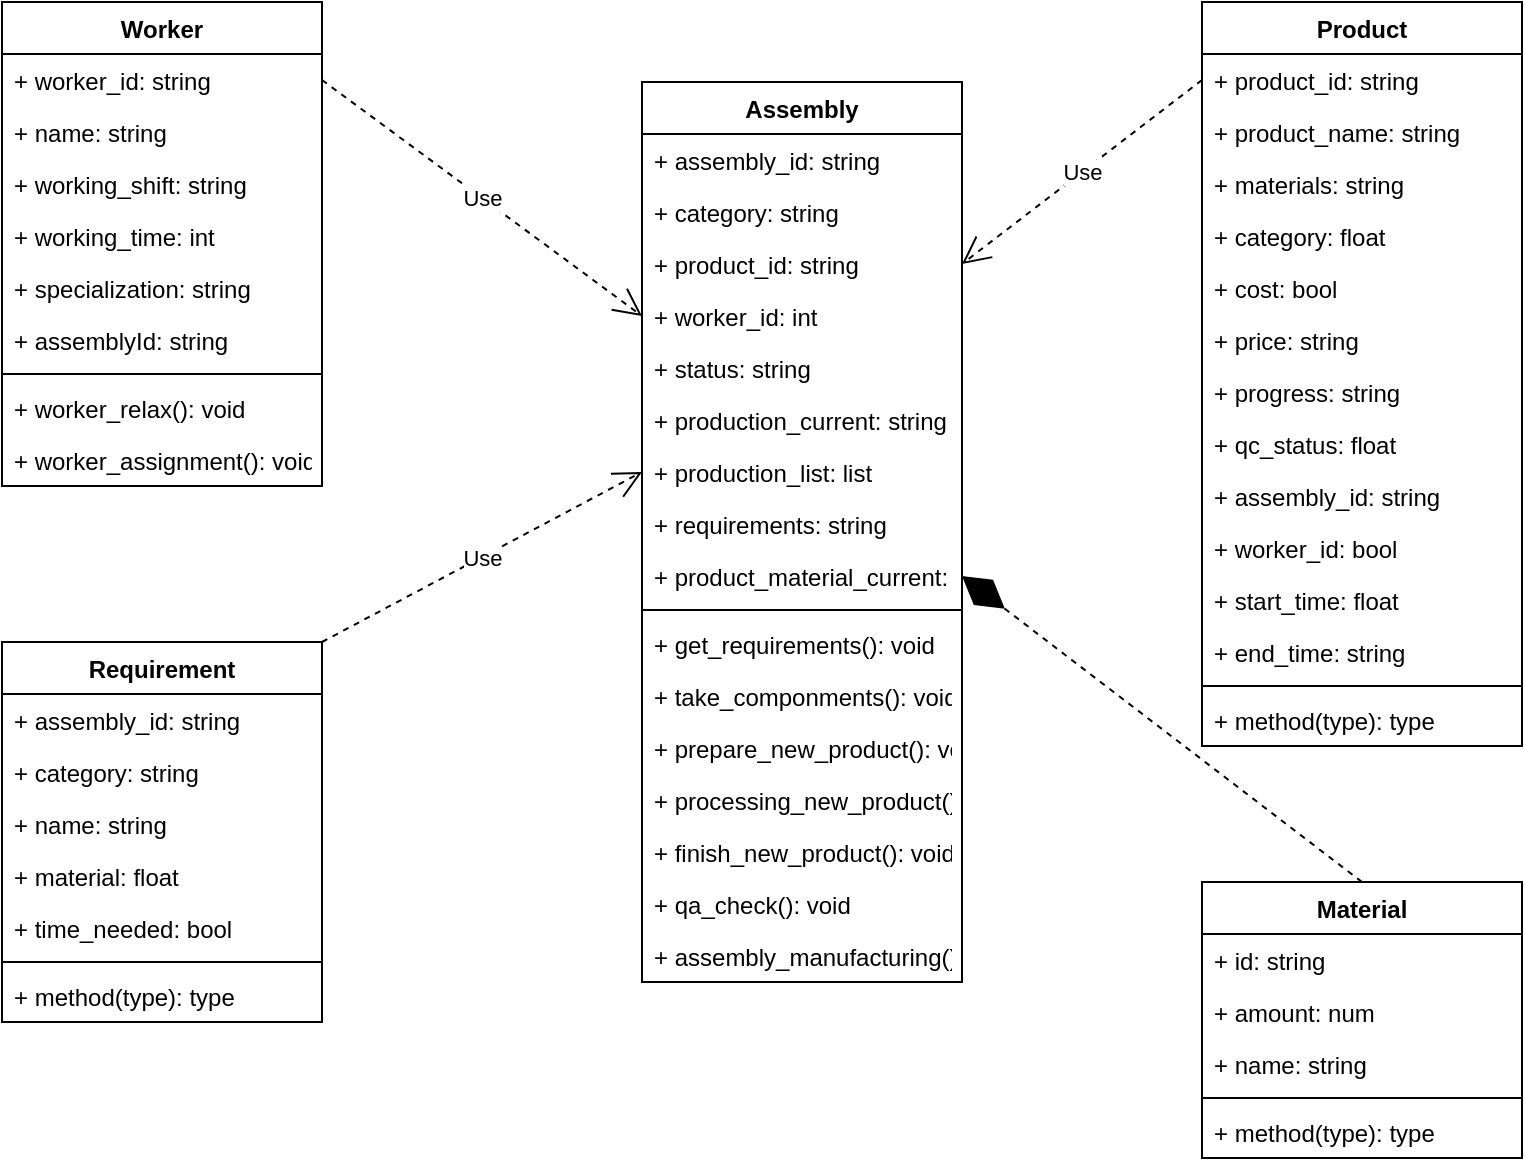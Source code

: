 <mxfile version="20.3.0" type="device"><diagram id="C5RBs43oDa-KdzZeNtuy" name="Page-1"><mxGraphModel dx="1375" dy="794" grid="1" gridSize="10" guides="1" tooltips="1" connect="1" arrows="1" fold="1" page="1" pageScale="1" pageWidth="827" pageHeight="1169" math="0" shadow="0"><root><mxCell id="WIyWlLk6GJQsqaUBKTNV-0"/><mxCell id="WIyWlLk6GJQsqaUBKTNV-1" parent="WIyWlLk6GJQsqaUBKTNV-0"/><mxCell id="nIJU3zGpwZqHb64WzSxQ-1" value="Worker" style="swimlane;fontStyle=1;align=center;verticalAlign=top;childLayout=stackLayout;horizontal=1;startSize=26;horizontalStack=0;resizeParent=1;resizeParentMax=0;resizeLast=0;collapsible=1;marginBottom=0;" parent="WIyWlLk6GJQsqaUBKTNV-1" vertex="1"><mxGeometry x="120" y="120" width="160" height="242" as="geometry"/></mxCell><mxCell id="nIJU3zGpwZqHb64WzSxQ-2" value="+ worker_id: string" style="text;strokeColor=none;fillColor=none;align=left;verticalAlign=top;spacingLeft=4;spacingRight=4;overflow=hidden;rotatable=0;points=[[0,0.5],[1,0.5]];portConstraint=eastwest;" parent="nIJU3zGpwZqHb64WzSxQ-1" vertex="1"><mxGeometry y="26" width="160" height="26" as="geometry"/></mxCell><mxCell id="nIJU3zGpwZqHb64WzSxQ-36" value="+ name: string" style="text;strokeColor=none;fillColor=none;align=left;verticalAlign=top;spacingLeft=4;spacingRight=4;overflow=hidden;rotatable=0;points=[[0,0.5],[1,0.5]];portConstraint=eastwest;" parent="nIJU3zGpwZqHb64WzSxQ-1" vertex="1"><mxGeometry y="52" width="160" height="26" as="geometry"/></mxCell><mxCell id="Q_f0M6lgyTp9vxKiTpg8-0" value="+ working_shift: string&#10;" style="text;strokeColor=none;fillColor=none;align=left;verticalAlign=top;spacingLeft=4;spacingRight=4;overflow=hidden;rotatable=0;points=[[0,0.5],[1,0.5]];portConstraint=eastwest;" vertex="1" parent="nIJU3zGpwZqHb64WzSxQ-1"><mxGeometry y="78" width="160" height="26" as="geometry"/></mxCell><mxCell id="Q_f0M6lgyTp9vxKiTpg8-9" value="+ working_time: int&#10;" style="text;strokeColor=none;fillColor=none;align=left;verticalAlign=top;spacingLeft=4;spacingRight=4;overflow=hidden;rotatable=0;points=[[0,0.5],[1,0.5]];portConstraint=eastwest;" vertex="1" parent="nIJU3zGpwZqHb64WzSxQ-1"><mxGeometry y="104" width="160" height="26" as="geometry"/></mxCell><mxCell id="Q_f0M6lgyTp9vxKiTpg8-10" value="+ specialization: string&#10;" style="text;strokeColor=none;fillColor=none;align=left;verticalAlign=top;spacingLeft=4;spacingRight=4;overflow=hidden;rotatable=0;points=[[0,0.5],[1,0.5]];portConstraint=eastwest;" vertex="1" parent="nIJU3zGpwZqHb64WzSxQ-1"><mxGeometry y="130" width="160" height="26" as="geometry"/></mxCell><mxCell id="nIJU3zGpwZqHb64WzSxQ-37" value="+ assemblyId: string&#10;" style="text;strokeColor=none;fillColor=none;align=left;verticalAlign=top;spacingLeft=4;spacingRight=4;overflow=hidden;rotatable=0;points=[[0,0.5],[1,0.5]];portConstraint=eastwest;" parent="nIJU3zGpwZqHb64WzSxQ-1" vertex="1"><mxGeometry y="156" width="160" height="26" as="geometry"/></mxCell><mxCell id="nIJU3zGpwZqHb64WzSxQ-3" value="" style="line;strokeWidth=1;fillColor=none;align=left;verticalAlign=middle;spacingTop=-1;spacingLeft=3;spacingRight=3;rotatable=0;labelPosition=right;points=[];portConstraint=eastwest;strokeColor=inherit;" parent="nIJU3zGpwZqHb64WzSxQ-1" vertex="1"><mxGeometry y="182" width="160" height="8" as="geometry"/></mxCell><mxCell id="nIJU3zGpwZqHb64WzSxQ-4" value="+ worker_relax(): void" style="text;strokeColor=none;fillColor=none;align=left;verticalAlign=top;spacingLeft=4;spacingRight=4;overflow=hidden;rotatable=0;points=[[0,0.5],[1,0.5]];portConstraint=eastwest;" parent="nIJU3zGpwZqHb64WzSxQ-1" vertex="1"><mxGeometry y="190" width="160" height="26" as="geometry"/></mxCell><mxCell id="nIJU3zGpwZqHb64WzSxQ-38" value="+ worker_assignment(): void" style="text;strokeColor=none;fillColor=none;align=left;verticalAlign=top;spacingLeft=4;spacingRight=4;overflow=hidden;rotatable=0;points=[[0,0.5],[1,0.5]];portConstraint=eastwest;" parent="nIJU3zGpwZqHb64WzSxQ-1" vertex="1"><mxGeometry y="216" width="160" height="26" as="geometry"/></mxCell><mxCell id="nIJU3zGpwZqHb64WzSxQ-17" value="Product" style="swimlane;fontStyle=1;align=center;verticalAlign=top;childLayout=stackLayout;horizontal=1;startSize=26;horizontalStack=0;resizeParent=1;resizeParentMax=0;resizeLast=0;collapsible=1;marginBottom=0;" parent="WIyWlLk6GJQsqaUBKTNV-1" vertex="1"><mxGeometry x="720" y="120" width="160" height="372" as="geometry"><mxRectangle x="1280" y="120" width="90" height="30" as="alternateBounds"/></mxGeometry></mxCell><mxCell id="nIJU3zGpwZqHb64WzSxQ-18" value="+ product_id: string" style="text;strokeColor=none;fillColor=none;align=left;verticalAlign=top;spacingLeft=4;spacingRight=4;overflow=hidden;rotatable=0;points=[[0,0.5],[1,0.5]];portConstraint=eastwest;" parent="nIJU3zGpwZqHb64WzSxQ-17" vertex="1"><mxGeometry y="26" width="160" height="26" as="geometry"/></mxCell><mxCell id="nIJU3zGpwZqHb64WzSxQ-29" value="+ product_name: string" style="text;strokeColor=none;fillColor=none;align=left;verticalAlign=top;spacingLeft=4;spacingRight=4;overflow=hidden;rotatable=0;points=[[0,0.5],[1,0.5]];portConstraint=eastwest;" parent="nIJU3zGpwZqHb64WzSxQ-17" vertex="1"><mxGeometry y="52" width="160" height="26" as="geometry"/></mxCell><mxCell id="nIJU3zGpwZqHb64WzSxQ-30" value="+ materials: string" style="text;strokeColor=none;fillColor=none;align=left;verticalAlign=top;spacingLeft=4;spacingRight=4;overflow=hidden;rotatable=0;points=[[0,0.5],[1,0.5]];portConstraint=eastwest;" parent="nIJU3zGpwZqHb64WzSxQ-17" vertex="1"><mxGeometry y="78" width="160" height="26" as="geometry"/></mxCell><mxCell id="nIJU3zGpwZqHb64WzSxQ-31" value="+ category: float" style="text;strokeColor=none;fillColor=none;align=left;verticalAlign=top;spacingLeft=4;spacingRight=4;overflow=hidden;rotatable=0;points=[[0,0.5],[1,0.5]];portConstraint=eastwest;" parent="nIJU3zGpwZqHb64WzSxQ-17" vertex="1"><mxGeometry y="104" width="160" height="26" as="geometry"/></mxCell><mxCell id="nIJU3zGpwZqHb64WzSxQ-32" value="+ cost: bool" style="text;strokeColor=none;fillColor=none;align=left;verticalAlign=top;spacingLeft=4;spacingRight=4;overflow=hidden;rotatable=0;points=[[0,0.5],[1,0.5]];portConstraint=eastwest;" parent="nIJU3zGpwZqHb64WzSxQ-17" vertex="1"><mxGeometry y="130" width="160" height="26" as="geometry"/></mxCell><mxCell id="Q_f0M6lgyTp9vxKiTpg8-41" value="+ price: string" style="text;strokeColor=none;fillColor=none;align=left;verticalAlign=top;spacingLeft=4;spacingRight=4;overflow=hidden;rotatable=0;points=[[0,0.5],[1,0.5]];portConstraint=eastwest;" vertex="1" parent="nIJU3zGpwZqHb64WzSxQ-17"><mxGeometry y="156" width="160" height="26" as="geometry"/></mxCell><mxCell id="Q_f0M6lgyTp9vxKiTpg8-42" value="+ progress: string" style="text;strokeColor=none;fillColor=none;align=left;verticalAlign=top;spacingLeft=4;spacingRight=4;overflow=hidden;rotatable=0;points=[[0,0.5],[1,0.5]];portConstraint=eastwest;" vertex="1" parent="nIJU3zGpwZqHb64WzSxQ-17"><mxGeometry y="182" width="160" height="26" as="geometry"/></mxCell><mxCell id="Q_f0M6lgyTp9vxKiTpg8-43" value="+ qc_status: float" style="text;strokeColor=none;fillColor=none;align=left;verticalAlign=top;spacingLeft=4;spacingRight=4;overflow=hidden;rotatable=0;points=[[0,0.5],[1,0.5]];portConstraint=eastwest;" vertex="1" parent="nIJU3zGpwZqHb64WzSxQ-17"><mxGeometry y="208" width="160" height="26" as="geometry"/></mxCell><mxCell id="Q_f0M6lgyTp9vxKiTpg8-45" value="+ assembly_id: string" style="text;strokeColor=none;fillColor=none;align=left;verticalAlign=top;spacingLeft=4;spacingRight=4;overflow=hidden;rotatable=0;points=[[0,0.5],[1,0.5]];portConstraint=eastwest;" vertex="1" parent="nIJU3zGpwZqHb64WzSxQ-17"><mxGeometry y="234" width="160" height="26" as="geometry"/></mxCell><mxCell id="Q_f0M6lgyTp9vxKiTpg8-48" value="+ worker_id: bool" style="text;strokeColor=none;fillColor=none;align=left;verticalAlign=top;spacingLeft=4;spacingRight=4;overflow=hidden;rotatable=0;points=[[0,0.5],[1,0.5]];portConstraint=eastwest;" vertex="1" parent="nIJU3zGpwZqHb64WzSxQ-17"><mxGeometry y="260" width="160" height="26" as="geometry"/></mxCell><mxCell id="Q_f0M6lgyTp9vxKiTpg8-47" value="+ start_time: float" style="text;strokeColor=none;fillColor=none;align=left;verticalAlign=top;spacingLeft=4;spacingRight=4;overflow=hidden;rotatable=0;points=[[0,0.5],[1,0.5]];portConstraint=eastwest;" vertex="1" parent="nIJU3zGpwZqHb64WzSxQ-17"><mxGeometry y="286" width="160" height="26" as="geometry"/></mxCell><mxCell id="Q_f0M6lgyTp9vxKiTpg8-46" value="+ end_time: string" style="text;strokeColor=none;fillColor=none;align=left;verticalAlign=top;spacingLeft=4;spacingRight=4;overflow=hidden;rotatable=0;points=[[0,0.5],[1,0.5]];portConstraint=eastwest;" vertex="1" parent="nIJU3zGpwZqHb64WzSxQ-17"><mxGeometry y="312" width="160" height="26" as="geometry"/></mxCell><mxCell id="nIJU3zGpwZqHb64WzSxQ-19" value="" style="line;strokeWidth=1;fillColor=none;align=left;verticalAlign=middle;spacingTop=-1;spacingLeft=3;spacingRight=3;rotatable=0;labelPosition=right;points=[];portConstraint=eastwest;strokeColor=inherit;" parent="nIJU3zGpwZqHb64WzSxQ-17" vertex="1"><mxGeometry y="338" width="160" height="8" as="geometry"/></mxCell><mxCell id="nIJU3zGpwZqHb64WzSxQ-28" value="+ method(type): type" style="text;strokeColor=none;fillColor=none;align=left;verticalAlign=top;spacingLeft=4;spacingRight=4;overflow=hidden;rotatable=0;points=[[0,0.5],[1,0.5]];portConstraint=eastwest;" parent="nIJU3zGpwZqHb64WzSxQ-17" vertex="1"><mxGeometry y="346" width="160" height="26" as="geometry"/></mxCell><mxCell id="nIJU3zGpwZqHb64WzSxQ-35" value="Use" style="endArrow=open;endSize=12;dashed=1;html=1;rounded=0;entryX=1;entryY=0.5;entryDx=0;entryDy=0;exitX=0;exitY=0.5;exitDx=0;exitDy=0;" parent="WIyWlLk6GJQsqaUBKTNV-1" source="nIJU3zGpwZqHb64WzSxQ-18" target="Q_f0M6lgyTp9vxKiTpg8-14" edge="1"><mxGeometry width="160" relative="1" as="geometry"><mxPoint x="580" y="330" as="sourcePoint"/><mxPoint x="600" y="159" as="targetPoint"/></mxGeometry></mxCell><mxCell id="nIJU3zGpwZqHb64WzSxQ-46" value="Material" style="swimlane;fontStyle=1;align=center;verticalAlign=top;childLayout=stackLayout;horizontal=1;startSize=26;horizontalStack=0;resizeParent=1;resizeParentMax=0;resizeLast=0;collapsible=1;marginBottom=0;" parent="WIyWlLk6GJQsqaUBKTNV-1" vertex="1"><mxGeometry x="720" y="560" width="160" height="138" as="geometry"/></mxCell><mxCell id="nIJU3zGpwZqHb64WzSxQ-47" value="+ id: string" style="text;strokeColor=none;fillColor=none;align=left;verticalAlign=top;spacingLeft=4;spacingRight=4;overflow=hidden;rotatable=0;points=[[0,0.5],[1,0.5]];portConstraint=eastwest;" parent="nIJU3zGpwZqHb64WzSxQ-46" vertex="1"><mxGeometry y="26" width="160" height="26" as="geometry"/></mxCell><mxCell id="nIJU3zGpwZqHb64WzSxQ-50" value="+ amount: num" style="text;strokeColor=none;fillColor=none;align=left;verticalAlign=top;spacingLeft=4;spacingRight=4;overflow=hidden;rotatable=0;points=[[0,0.5],[1,0.5]];portConstraint=eastwest;" parent="nIJU3zGpwZqHb64WzSxQ-46" vertex="1"><mxGeometry y="52" width="160" height="26" as="geometry"/></mxCell><mxCell id="nIJU3zGpwZqHb64WzSxQ-51" value="+ name: string" style="text;strokeColor=none;fillColor=none;align=left;verticalAlign=top;spacingLeft=4;spacingRight=4;overflow=hidden;rotatable=0;points=[[0,0.5],[1,0.5]];portConstraint=eastwest;" parent="nIJU3zGpwZqHb64WzSxQ-46" vertex="1"><mxGeometry y="78" width="160" height="26" as="geometry"/></mxCell><mxCell id="nIJU3zGpwZqHb64WzSxQ-48" value="" style="line;strokeWidth=1;fillColor=none;align=left;verticalAlign=middle;spacingTop=-1;spacingLeft=3;spacingRight=3;rotatable=0;labelPosition=right;points=[];portConstraint=eastwest;strokeColor=inherit;" parent="nIJU3zGpwZqHb64WzSxQ-46" vertex="1"><mxGeometry y="104" width="160" height="8" as="geometry"/></mxCell><mxCell id="nIJU3zGpwZqHb64WzSxQ-49" value="+ method(type): type" style="text;strokeColor=none;fillColor=none;align=left;verticalAlign=top;spacingLeft=4;spacingRight=4;overflow=hidden;rotatable=0;points=[[0,0.5],[1,0.5]];portConstraint=eastwest;" parent="nIJU3zGpwZqHb64WzSxQ-46" vertex="1"><mxGeometry y="112" width="160" height="26" as="geometry"/></mxCell><mxCell id="nIJU3zGpwZqHb64WzSxQ-52" value="" style="endArrow=diamondThin;endFill=1;endSize=24;html=1;rounded=0;dashed=1;exitX=0.5;exitY=0;exitDx=0;exitDy=0;entryX=1;entryY=0.5;entryDx=0;entryDy=0;" parent="WIyWlLk6GJQsqaUBKTNV-1" source="nIJU3zGpwZqHb64WzSxQ-46" target="Q_f0M6lgyTp9vxKiTpg8-23" edge="1"><mxGeometry width="160" relative="1" as="geometry"><mxPoint x="690" y="230" as="sourcePoint"/><mxPoint x="720" y="320" as="targetPoint"/></mxGeometry></mxCell><mxCell id="F164NOCwuuvy07duc5tb-0" value="Use" style="endArrow=open;endSize=12;dashed=1;html=1;rounded=0;entryX=0;entryY=0.5;entryDx=0;entryDy=0;exitX=1;exitY=0.5;exitDx=0;exitDy=0;" parent="WIyWlLk6GJQsqaUBKTNV-1" source="nIJU3zGpwZqHb64WzSxQ-2" target="Q_f0M6lgyTp9vxKiTpg8-15" edge="1"><mxGeometry width="160" relative="1" as="geometry"><mxPoint x="500" y="350" as="sourcePoint"/><mxPoint x="440" y="159" as="targetPoint"/></mxGeometry></mxCell><mxCell id="Q_f0M6lgyTp9vxKiTpg8-11" value="Assembly" style="swimlane;fontStyle=1;align=center;verticalAlign=top;childLayout=stackLayout;horizontal=1;startSize=26;horizontalStack=0;resizeParent=1;resizeParentMax=0;resizeLast=0;collapsible=1;marginBottom=0;" vertex="1" parent="WIyWlLk6GJQsqaUBKTNV-1"><mxGeometry x="440" y="160" width="160" height="450" as="geometry"/></mxCell><mxCell id="Q_f0M6lgyTp9vxKiTpg8-12" value="+ assembly_id: string" style="text;strokeColor=none;fillColor=none;align=left;verticalAlign=top;spacingLeft=4;spacingRight=4;overflow=hidden;rotatable=0;points=[[0,0.5],[1,0.5]];portConstraint=eastwest;" vertex="1" parent="Q_f0M6lgyTp9vxKiTpg8-11"><mxGeometry y="26" width="160" height="26" as="geometry"/></mxCell><mxCell id="Q_f0M6lgyTp9vxKiTpg8-13" value="+ category: string" style="text;strokeColor=none;fillColor=none;align=left;verticalAlign=top;spacingLeft=4;spacingRight=4;overflow=hidden;rotatable=0;points=[[0,0.5],[1,0.5]];portConstraint=eastwest;" vertex="1" parent="Q_f0M6lgyTp9vxKiTpg8-11"><mxGeometry y="52" width="160" height="26" as="geometry"/></mxCell><mxCell id="Q_f0M6lgyTp9vxKiTpg8-14" value="+ product_id: string&#10;" style="text;strokeColor=none;fillColor=none;align=left;verticalAlign=top;spacingLeft=4;spacingRight=4;overflow=hidden;rotatable=0;points=[[0,0.5],[1,0.5]];portConstraint=eastwest;" vertex="1" parent="Q_f0M6lgyTp9vxKiTpg8-11"><mxGeometry y="78" width="160" height="26" as="geometry"/></mxCell><mxCell id="Q_f0M6lgyTp9vxKiTpg8-15" value="+ worker_id: int&#10;" style="text;strokeColor=none;fillColor=none;align=left;verticalAlign=top;spacingLeft=4;spacingRight=4;overflow=hidden;rotatable=0;points=[[0,0.5],[1,0.5]];portConstraint=eastwest;" vertex="1" parent="Q_f0M6lgyTp9vxKiTpg8-11"><mxGeometry y="104" width="160" height="26" as="geometry"/></mxCell><mxCell id="Q_f0M6lgyTp9vxKiTpg8-16" value="+ status: string&#10;" style="text;strokeColor=none;fillColor=none;align=left;verticalAlign=top;spacingLeft=4;spacingRight=4;overflow=hidden;rotatable=0;points=[[0,0.5],[1,0.5]];portConstraint=eastwest;" vertex="1" parent="Q_f0M6lgyTp9vxKiTpg8-11"><mxGeometry y="130" width="160" height="26" as="geometry"/></mxCell><mxCell id="Q_f0M6lgyTp9vxKiTpg8-21" value="+ production_current: string&#10;" style="text;strokeColor=none;fillColor=none;align=left;verticalAlign=top;spacingLeft=4;spacingRight=4;overflow=hidden;rotatable=0;points=[[0,0.5],[1,0.5]];portConstraint=eastwest;" vertex="1" parent="Q_f0M6lgyTp9vxKiTpg8-11"><mxGeometry y="156" width="160" height="26" as="geometry"/></mxCell><mxCell id="Q_f0M6lgyTp9vxKiTpg8-22" value="+ production_list: list&#10;&#10;" style="text;strokeColor=none;fillColor=none;align=left;verticalAlign=top;spacingLeft=4;spacingRight=4;overflow=hidden;rotatable=0;points=[[0,0.5],[1,0.5]];portConstraint=eastwest;" vertex="1" parent="Q_f0M6lgyTp9vxKiTpg8-11"><mxGeometry y="182" width="160" height="26" as="geometry"/></mxCell><mxCell id="Q_f0M6lgyTp9vxKiTpg8-30" value="+ requirements: string&#10;" style="text;strokeColor=none;fillColor=none;align=left;verticalAlign=top;spacingLeft=4;spacingRight=4;overflow=hidden;rotatable=0;points=[[0,0.5],[1,0.5]];portConstraint=eastwest;" vertex="1" parent="Q_f0M6lgyTp9vxKiTpg8-11"><mxGeometry y="208" width="160" height="26" as="geometry"/></mxCell><mxCell id="Q_f0M6lgyTp9vxKiTpg8-23" value="+ product_material_current: string&#10;" style="text;strokeColor=none;fillColor=none;align=left;verticalAlign=top;spacingLeft=4;spacingRight=4;overflow=hidden;rotatable=0;points=[[0,0.5],[1,0.5]];portConstraint=eastwest;" vertex="1" parent="Q_f0M6lgyTp9vxKiTpg8-11"><mxGeometry y="234" width="160" height="26" as="geometry"/></mxCell><mxCell id="Q_f0M6lgyTp9vxKiTpg8-18" value="" style="line;strokeWidth=1;fillColor=none;align=left;verticalAlign=middle;spacingTop=-1;spacingLeft=3;spacingRight=3;rotatable=0;labelPosition=right;points=[];portConstraint=eastwest;strokeColor=inherit;" vertex="1" parent="Q_f0M6lgyTp9vxKiTpg8-11"><mxGeometry y="260" width="160" height="8" as="geometry"/></mxCell><mxCell id="Q_f0M6lgyTp9vxKiTpg8-19" value="+ get_requirements(): void" style="text;strokeColor=none;fillColor=none;align=left;verticalAlign=top;spacingLeft=4;spacingRight=4;overflow=hidden;rotatable=0;points=[[0,0.5],[1,0.5]];portConstraint=eastwest;" vertex="1" parent="Q_f0M6lgyTp9vxKiTpg8-11"><mxGeometry y="268" width="160" height="26" as="geometry"/></mxCell><mxCell id="Q_f0M6lgyTp9vxKiTpg8-20" value="+ take_componments(): void" style="text;strokeColor=none;fillColor=none;align=left;verticalAlign=top;spacingLeft=4;spacingRight=4;overflow=hidden;rotatable=0;points=[[0,0.5],[1,0.5]];portConstraint=eastwest;" vertex="1" parent="Q_f0M6lgyTp9vxKiTpg8-11"><mxGeometry y="294" width="160" height="26" as="geometry"/></mxCell><mxCell id="Q_f0M6lgyTp9vxKiTpg8-24" value="+ prepare_new_product(): void" style="text;strokeColor=none;fillColor=none;align=left;verticalAlign=top;spacingLeft=4;spacingRight=4;overflow=hidden;rotatable=0;points=[[0,0.5],[1,0.5]];portConstraint=eastwest;" vertex="1" parent="Q_f0M6lgyTp9vxKiTpg8-11"><mxGeometry y="320" width="160" height="26" as="geometry"/></mxCell><mxCell id="Q_f0M6lgyTp9vxKiTpg8-27" value="+ processing_new_product(): void" style="text;strokeColor=none;fillColor=none;align=left;verticalAlign=top;spacingLeft=4;spacingRight=4;overflow=hidden;rotatable=0;points=[[0,0.5],[1,0.5]];portConstraint=eastwest;" vertex="1" parent="Q_f0M6lgyTp9vxKiTpg8-11"><mxGeometry y="346" width="160" height="26" as="geometry"/></mxCell><mxCell id="Q_f0M6lgyTp9vxKiTpg8-26" value="+ finish_new_product(): void" style="text;strokeColor=none;fillColor=none;align=left;verticalAlign=top;spacingLeft=4;spacingRight=4;overflow=hidden;rotatable=0;points=[[0,0.5],[1,0.5]];portConstraint=eastwest;" vertex="1" parent="Q_f0M6lgyTp9vxKiTpg8-11"><mxGeometry y="372" width="160" height="26" as="geometry"/></mxCell><mxCell id="Q_f0M6lgyTp9vxKiTpg8-28" value="+ qa_check(): void" style="text;strokeColor=none;fillColor=none;align=left;verticalAlign=top;spacingLeft=4;spacingRight=4;overflow=hidden;rotatable=0;points=[[0,0.5],[1,0.5]];portConstraint=eastwest;" vertex="1" parent="Q_f0M6lgyTp9vxKiTpg8-11"><mxGeometry y="398" width="160" height="26" as="geometry"/></mxCell><mxCell id="Q_f0M6lgyTp9vxKiTpg8-25" value="+ assembly_manufacturing(): void" style="text;strokeColor=none;fillColor=none;align=left;verticalAlign=top;spacingLeft=4;spacingRight=4;overflow=hidden;rotatable=0;points=[[0,0.5],[1,0.5]];portConstraint=eastwest;" vertex="1" parent="Q_f0M6lgyTp9vxKiTpg8-11"><mxGeometry y="424" width="160" height="26" as="geometry"/></mxCell><mxCell id="Q_f0M6lgyTp9vxKiTpg8-31" value="Requirement" style="swimlane;fontStyle=1;align=center;verticalAlign=top;childLayout=stackLayout;horizontal=1;startSize=26;horizontalStack=0;resizeParent=1;resizeParentMax=0;resizeLast=0;collapsible=1;marginBottom=0;" vertex="1" parent="WIyWlLk6GJQsqaUBKTNV-1"><mxGeometry x="120" y="440" width="160" height="190" as="geometry"><mxRectangle x="1280" y="120" width="90" height="30" as="alternateBounds"/></mxGeometry></mxCell><mxCell id="Q_f0M6lgyTp9vxKiTpg8-32" value="+ assembly_id: string" style="text;strokeColor=none;fillColor=none;align=left;verticalAlign=top;spacingLeft=4;spacingRight=4;overflow=hidden;rotatable=0;points=[[0,0.5],[1,0.5]];portConstraint=eastwest;" vertex="1" parent="Q_f0M6lgyTp9vxKiTpg8-31"><mxGeometry y="26" width="160" height="26" as="geometry"/></mxCell><mxCell id="Q_f0M6lgyTp9vxKiTpg8-33" value="+ category: string" style="text;strokeColor=none;fillColor=none;align=left;verticalAlign=top;spacingLeft=4;spacingRight=4;overflow=hidden;rotatable=0;points=[[0,0.5],[1,0.5]];portConstraint=eastwest;" vertex="1" parent="Q_f0M6lgyTp9vxKiTpg8-31"><mxGeometry y="52" width="160" height="26" as="geometry"/></mxCell><mxCell id="Q_f0M6lgyTp9vxKiTpg8-34" value="+ name: string" style="text;strokeColor=none;fillColor=none;align=left;verticalAlign=top;spacingLeft=4;spacingRight=4;overflow=hidden;rotatable=0;points=[[0,0.5],[1,0.5]];portConstraint=eastwest;" vertex="1" parent="Q_f0M6lgyTp9vxKiTpg8-31"><mxGeometry y="78" width="160" height="26" as="geometry"/></mxCell><mxCell id="Q_f0M6lgyTp9vxKiTpg8-35" value="+ material: float" style="text;strokeColor=none;fillColor=none;align=left;verticalAlign=top;spacingLeft=4;spacingRight=4;overflow=hidden;rotatable=0;points=[[0,0.5],[1,0.5]];portConstraint=eastwest;" vertex="1" parent="Q_f0M6lgyTp9vxKiTpg8-31"><mxGeometry y="104" width="160" height="26" as="geometry"/></mxCell><mxCell id="Q_f0M6lgyTp9vxKiTpg8-36" value="+ time_needed: bool" style="text;strokeColor=none;fillColor=none;align=left;verticalAlign=top;spacingLeft=4;spacingRight=4;overflow=hidden;rotatable=0;points=[[0,0.5],[1,0.5]];portConstraint=eastwest;" vertex="1" parent="Q_f0M6lgyTp9vxKiTpg8-31"><mxGeometry y="130" width="160" height="26" as="geometry"/></mxCell><mxCell id="Q_f0M6lgyTp9vxKiTpg8-37" value="" style="line;strokeWidth=1;fillColor=none;align=left;verticalAlign=middle;spacingTop=-1;spacingLeft=3;spacingRight=3;rotatable=0;labelPosition=right;points=[];portConstraint=eastwest;strokeColor=inherit;" vertex="1" parent="Q_f0M6lgyTp9vxKiTpg8-31"><mxGeometry y="156" width="160" height="8" as="geometry"/></mxCell><mxCell id="Q_f0M6lgyTp9vxKiTpg8-38" value="+ method(type): type" style="text;strokeColor=none;fillColor=none;align=left;verticalAlign=top;spacingLeft=4;spacingRight=4;overflow=hidden;rotatable=0;points=[[0,0.5],[1,0.5]];portConstraint=eastwest;" vertex="1" parent="Q_f0M6lgyTp9vxKiTpg8-31"><mxGeometry y="164" width="160" height="26" as="geometry"/></mxCell><mxCell id="Q_f0M6lgyTp9vxKiTpg8-39" value="Use" style="endArrow=open;endSize=12;dashed=1;html=1;rounded=0;entryX=0;entryY=0.5;entryDx=0;entryDy=0;exitX=1;exitY=0;exitDx=0;exitDy=0;" edge="1" parent="WIyWlLk6GJQsqaUBKTNV-1" source="Q_f0M6lgyTp9vxKiTpg8-31" target="Q_f0M6lgyTp9vxKiTpg8-22"><mxGeometry width="160" relative="1" as="geometry"><mxPoint x="290" y="169" as="sourcePoint"/><mxPoint x="450" y="247" as="targetPoint"/></mxGeometry></mxCell></root></mxGraphModel></diagram></mxfile>